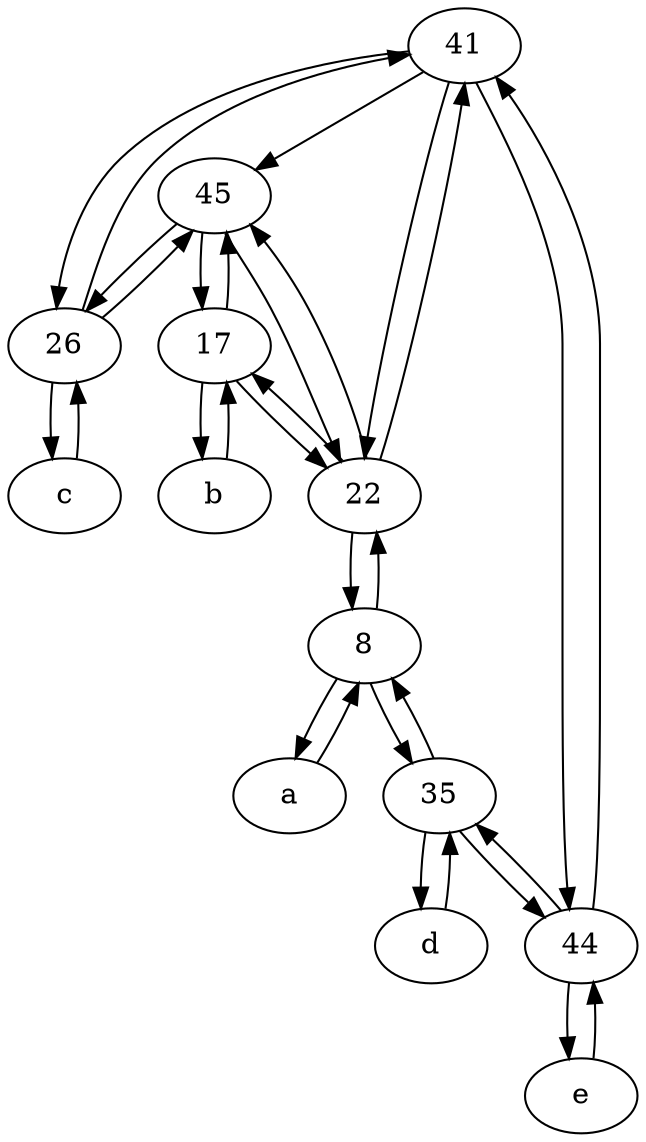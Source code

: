 digraph  {
	41;
	c [pos="20,10!"];
	d [pos="20,30!"];
	45;
	8;
	b [pos="50,20!"];
	26;
	35;
	44;
	17;
	22;
	a [pos="40,10!"];
	e [pos="30,50!"];
	35 -> 8;
	22 -> 41;
	22 -> 45;
	35 -> d;
	d -> 35;
	41 -> 22;
	45 -> 17;
	41 -> 44;
	41 -> 26;
	e -> 44;
	b -> 17;
	17 -> b;
	35 -> 44;
	44 -> 35;
	17 -> 22;
	22 -> 17;
	c -> 26;
	41 -> 45;
	17 -> 45;
	26 -> c;
	8 -> a;
	8 -> 22;
	22 -> 8;
	44 -> e;
	26 -> 45;
	45 -> 26;
	a -> 8;
	8 -> 35;
	26 -> 41;
	45 -> 22;
	44 -> 41;

	}